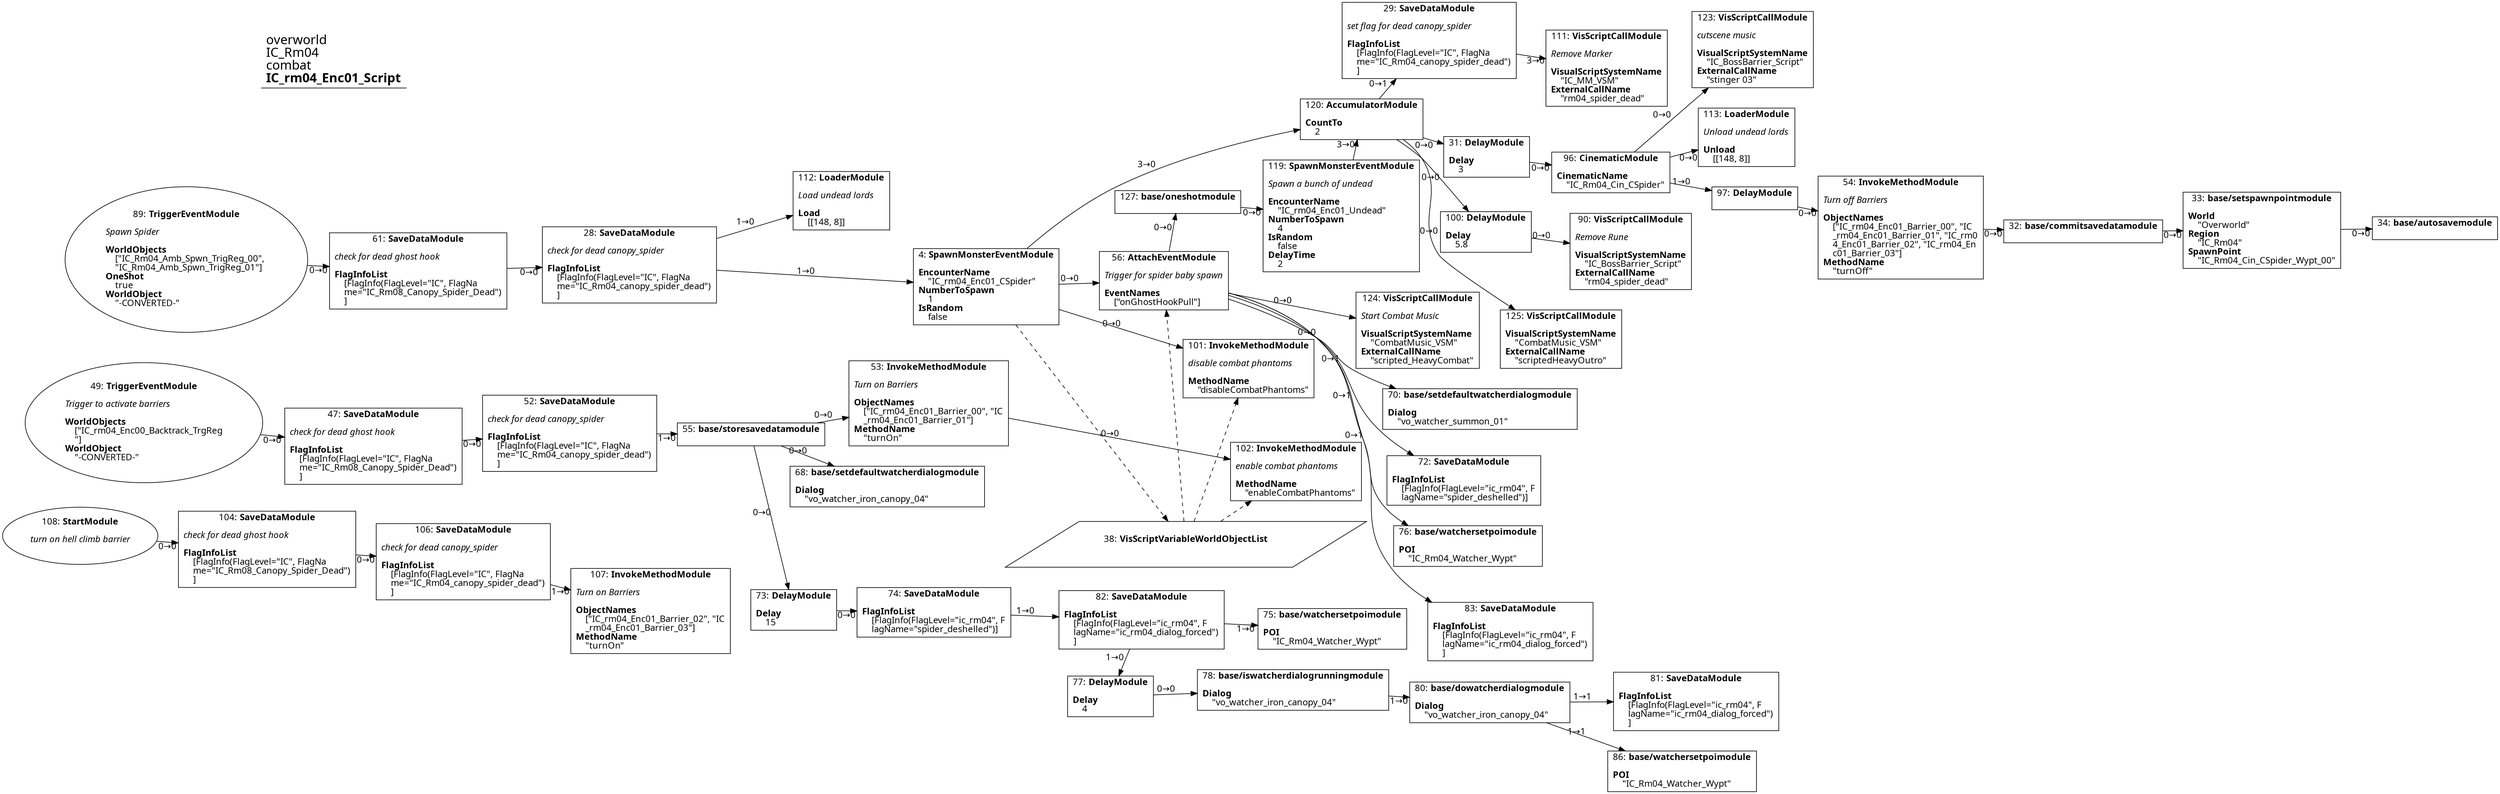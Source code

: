 digraph {
    layout = fdp;
    overlap = prism;
    sep = "+16";
    splines = spline;

    node [ shape = box ];

    graph [ fontname = "Segoe UI" ];
    node [ fontname = "Segoe UI" ];
    edge [ fontname = "Segoe UI" ];

    4 [ label = <4: <b>SpawnMonsterEventModule</b><br/><br/><b>EncounterName</b><br align="left"/>    &quot;IC_rm04_Enc01_CSpider&quot;<br align="left"/><b>NumberToSpawn</b><br align="left"/>    1<br align="left"/><b>IsRandom</b><br align="left"/>    false<br align="left"/>> ];
    4 [ pos = "0.80700004,-0.296!" ];
    4 -> 56 [ label = "0→0" ];
    4 -> 101 [ label = "0→0" ];
    4 -> 120 [ label = "3→0" ];
    4 -> 38 [ style = dashed ];

    28 [ label = <28: <b>SaveDataModule</b><br/><br/><i>check for dead canopy_spider<br align="left"/></i><br align="left"/><b>FlagInfoList</b><br align="left"/>    [FlagInfo(FlagLevel=&quot;IC&quot;, FlagNa<br align="left"/>    me=&quot;IC_Rm04_canopy_spider_dead&quot;)<br align="left"/>    ]<br align="left"/>> ];
    28 [ pos = "0.030000001,-0.273!" ];
    28 -> 112 [ label = "1→0" ];
    28 -> 4 [ label = "1→0" ];

    29 [ label = <29: <b>SaveDataModule</b><br/><br/><i>set flag for dead canopy_spider<br align="left"/></i><br align="left"/><b>FlagInfoList</b><br align="left"/>    [FlagInfo(FlagLevel=&quot;IC&quot;, FlagNa<br align="left"/>    me=&quot;IC_Rm04_canopy_spider_dead&quot;)<br align="left"/>    ]<br align="left"/>> ];
    29 [ pos = "2.1950002,0.42200002!" ];
    29 -> 111 [ label = "3→0" ];

    31 [ label = <31: <b>DelayModule</b><br/><br/><b>Delay</b><br align="left"/>    3<br align="left"/>> ];
    31 [ pos = "2.1910002,0.194!" ];
    31 -> 96 [ label = "0→0" ];

    32 [ label = <32: <b>base/commitsavedatamodule</b><br/><br/>> ];
    32 [ pos = "2.996,0.171!" ];
    32 -> 33 [ label = "0→0" ];

    33 [ label = <33: <b>base/setspawnpointmodule</b><br/><br/><b>World</b><br align="left"/>    &quot;Overworld&quot;<br align="left"/><b>Region</b><br align="left"/>    &quot;IC_Rm04&quot;<br align="left"/><b>SpawnPoint</b><br align="left"/>    &quot;IC_Rm04_Cin_CSpider_Wypt_00&quot;<br align="left"/>> ];
    33 [ pos = "3.232,0.171!" ];
    33 -> 34 [ label = "0→0" ];

    34 [ label = <34: <b>base/autosavemodule</b><br/><br/>> ];
    34 [ pos = "3.4450002,0.171!" ];

    38 [ label = <38: <b>VisScriptVariableWorldObjectList</b><br/><br/>> ];
    38 [ shape = parallelogram ]
    38 [ pos = "1.138,-0.781!" ];

    47 [ label = <47: <b>SaveDataModule</b><br/><br/><i>check for dead ghost hook<br align="left"/></i><br align="left"/><b>FlagInfoList</b><br align="left"/>    [FlagInfo(FlagLevel=&quot;IC&quot;, FlagNa<br align="left"/>    me=&quot;IC_Rm08_Canopy_Spider_Dead&quot;)<br align="left"/>    ]<br align="left"/>> ];
    47 [ pos = "-0.22500001,-0.65400004!" ];
    47 -> 52 [ label = "0→0" ];

    49 [ label = <49: <b>TriggerEventModule</b><br/><br/><i>Trigger to activate barriers<br align="left"/></i><br align="left"/><b>WorldObjects</b><br align="left"/>    [&quot;IC_rm04_Enc00_Backtrack_TrgReg<br align="left"/>    &quot;]<br align="left"/><b>WorldObject</b><br align="left"/>    &quot;-CONVERTED-&quot;<br align="left"/>> ];
    49 [ shape = oval ]
    49 [ pos = "-0.50200003,-0.65400004!" ];
    49 -> 47 [ label = "0→0" ];

    52 [ label = <52: <b>SaveDataModule</b><br/><br/><i>check for dead canopy_spider<br align="left"/></i><br align="left"/><b>FlagInfoList</b><br align="left"/>    [FlagInfo(FlagLevel=&quot;IC&quot;, FlagNa<br align="left"/>    me=&quot;IC_Rm04_canopy_spider_dead&quot;)<br align="left"/>    ]<br align="left"/>> ];
    52 [ pos = "0.010000001,-0.65400004!" ];
    52 -> 55 [ label = "1→0" ];

    53 [ label = <53: <b>InvokeMethodModule</b><br/><br/><i>Turn on Barriers<br align="left"/></i><br align="left"/><b>ObjectNames</b><br align="left"/>    [&quot;IC_rm04_Enc01_Barrier_00&quot;, &quot;IC<br align="left"/>    _rm04_Enc01_Barrier_01&quot;]<br align="left"/><b>MethodName</b><br align="left"/>    &quot;turnOn&quot;<br align="left"/>> ];
    53 [ pos = "0.526,-0.67700005!" ];
    53 -> 102 [ label = "0→0" ];

    54 [ label = <54: <b>InvokeMethodModule</b><br/><br/><i>Turn off Barriers<br align="left"/></i><br align="left"/><b>ObjectNames</b><br align="left"/>    [&quot;IC_rm04_Enc01_Barrier_00&quot;, &quot;IC<br align="left"/>    _rm04_Enc01_Barrier_01&quot;, &quot;IC_rm0<br align="left"/>    4_Enc01_Barrier_02&quot;, &quot;IC_rm04_En<br align="left"/>    c01_Barrier_03&quot;]<br align="left"/><b>MethodName</b><br align="left"/>    &quot;turnOff&quot;<br align="left"/>> ];
    54 [ pos = "2.7930002,0.171!" ];
    54 -> 32 [ label = "0→0" ];

    55 [ label = <55: <b>base/storesavedatamodule</b><br/><br/>> ];
    55 [ pos = "0.24200001,-0.67700005!" ];
    55 -> 68 [ label = "0→0" ];
    55 -> 73 [ label = "0→0" ];
    55 -> 53 [ label = "0→0" ];

    56 [ label = <56: <b>AttachEventModule</b><br/><br/><i>Trigger for spider baby spawn<br align="left"/></i><br align="left"/><b>EventNames</b><br align="left"/>    [&quot;onGhostHookPull&quot;]<br align="left"/>> ];
    56 [ pos = "1.353,-0.29500002!" ];
    56 -> 70 [ label = "0→0" ];
    56 -> 72 [ label = "0→1" ];
    56 -> 76 [ label = "0→1" ];
    56 -> 83 [ label = "0→1" ];
    56 -> 124 [ label = "0→0" ];
    56 -> 127 [ label = "0→0" ];
    38 -> 56 [ style = dashed ];

    61 [ label = <61: <b>SaveDataModule</b><br/><br/><i>check for dead ghost hook<br align="left"/></i><br align="left"/><b>FlagInfoList</b><br align="left"/>    [FlagInfo(FlagLevel=&quot;IC&quot;, FlagNa<br align="left"/>    me=&quot;IC_Rm08_Canopy_Spider_Dead&quot;)<br align="left"/>    ]<br align="left"/>> ];
    61 [ pos = "-0.21000001,-0.273!" ];
    61 -> 28 [ label = "0→0" ];

    68 [ label = <68: <b>base/setdefaultwatcherdialogmodule</b><br/><br/><b>Dialog</b><br align="left"/>    &quot;vo_watcher_iron_canopy_04&quot;<br align="left"/>> ];
    68 [ pos = "0.52500004,-0.84200007!" ];

    70 [ label = <70: <b>base/setdefaultwatcherdialogmodule</b><br/><br/><b>Dialog</b><br align="left"/>    &quot;vo_watcher_summon_01&quot;<br align="left"/>> ];
    70 [ pos = "1.6530001,-0.60800004!" ];

    72 [ label = <72: <b>SaveDataModule</b><br/><br/><b>FlagInfoList</b><br align="left"/>    [FlagInfo(FlagLevel=&quot;ic_rm04&quot;, F<br align="left"/>    lagName=&quot;spider_deshelled&quot;)]<br align="left"/>> ];
    72 [ pos = "1.6560001,-0.69100004!" ];

    73 [ label = <73: <b>DelayModule</b><br/><br/><b>Delay</b><br align="left"/>    15<br align="left"/>> ];
    73 [ pos = "0.52900004,-0.97300005!" ];
    73 -> 74 [ label = "0→0" ];

    74 [ label = <74: <b>SaveDataModule</b><br/><br/><b>FlagInfoList</b><br align="left"/>    [FlagInfo(FlagLevel=&quot;ic_rm04&quot;, F<br align="left"/>    lagName=&quot;spider_deshelled&quot;)]<br align="left"/>> ];
    74 [ pos = "0.698,-0.97300005!" ];
    74 -> 82 [ label = "1→0" ];

    75 [ label = <75: <b>base/watchersetpoimodule</b><br/><br/><b>POI</b><br align="left"/>    &quot;IC_Rm04_Watcher_Wypt&quot;<br align="left"/>> ];
    75 [ pos = "1.1930001,-1.019!" ];

    76 [ label = <76: <b>base/watchersetpoimodule</b><br/><br/><b>POI</b><br align="left"/>    &quot;IC_Rm04_Watcher_Wypt&quot;<br align="left"/>> ];
    76 [ pos = "1.6550001,-0.84800005!" ];

    77 [ label = <77: <b>DelayModule</b><br/><br/><b>Delay</b><br align="left"/>    4<br align="left"/>> ];
    77 [ pos = "1.195,-1.148!" ];
    77 -> 78 [ label = "0→0" ];

    78 [ label = <78: <b>base/iswatcherdialogrunningmodule</b><br/><br/><b>Dialog</b><br align="left"/>    &quot;vo_watcher_iron_canopy_04&quot;<br align="left"/>> ];
    78 [ pos = "1.3720001,-1.148!" ];
    78 -> 80 [ label = "1→0" ];

    80 [ label = <80: <b>base/dowatcherdialogmodule</b><br/><br/><b>Dialog</b><br align="left"/>    &quot;vo_watcher_iron_canopy_04&quot;<br align="left"/>> ];
    80 [ pos = "1.682,-1.171!" ];
    80 -> 81 [ label = "1→1" ];
    80 -> 86 [ label = "1→1" ];

    81 [ label = <81: <b>SaveDataModule</b><br/><br/><b>FlagInfoList</b><br align="left"/>    [FlagInfo(FlagLevel=&quot;ic_rm04&quot;, F<br align="left"/>    lagName=&quot;ic_rm04_dialog_forced&quot;)<br align="left"/>    ]<br align="left"/>> ];
    81 [ pos = "1.9340001,-1.171!" ];

    82 [ label = <82: <b>SaveDataModule</b><br/><br/><b>FlagInfoList</b><br align="left"/>    [FlagInfo(FlagLevel=&quot;ic_rm04&quot;, F<br align="left"/>    lagName=&quot;ic_rm04_dialog_forced&quot;)<br align="left"/>    ]<br align="left"/>> ];
    82 [ pos = "0.94000006,-0.99600005!" ];
    82 -> 75 [ label = "1→0" ];
    82 -> 77 [ label = "1→0" ];

    83 [ label = <83: <b>SaveDataModule</b><br/><br/><b>FlagInfoList</b><br align="left"/>    [FlagInfo(FlagLevel=&quot;ic_rm04&quot;, F<br align="left"/>    lagName=&quot;ic_rm04_dialog_forced&quot;)<br align="left"/>    ]<br align="left"/>> ];
    83 [ pos = "1.6560001,-0.94900006!" ];

    86 [ label = <86: <b>base/watchersetpoimodule</b><br/><br/><b>POI</b><br align="left"/>    &quot;IC_Rm04_Watcher_Wypt&quot;<br align="left"/>> ];
    86 [ pos = "1.9340001,-1.3230001!" ];

    89 [ label = <89: <b>TriggerEventModule</b><br/><br/><i>Spawn Spider<br align="left"/></i><br align="left"/><b>WorldObjects</b><br align="left"/>    [&quot;IC_Rm04_Amb_Spwn_TrigReg_00&quot;, <br align="left"/>    &quot;IC_Rm04_Amb_Spwn_TrigReg_01&quot;]<br align="left"/><b>OneShot</b><br align="left"/>    true<br align="left"/><b>WorldObject</b><br align="left"/>    &quot;-CONVERTED-&quot;<br align="left"/>> ];
    89 [ shape = oval ]
    89 [ pos = "-0.53000003,-0.273!" ];
    89 -> 61 [ label = "0→0" ];

    90 [ label = <90: <b>VisScriptCallModule</b><br/><br/><i>Remove Rune<br align="left"/></i><br align="left"/><b>VisualScriptSystemName</b><br align="left"/>    &quot;IC_BossBarrier_Script&quot;<br align="left"/><b>ExternalCallName</b><br align="left"/>    &quot;rm04_spider_dead&quot;<br align="left"/>> ];
    90 [ pos = "2.407,0.022000002!" ];

    96 [ label = <96: <b>CinematicModule</b><br/><br/><b>CinematicName</b><br align="left"/>    &quot;IC_Rm04_Cin_CSpider&quot;<br align="left"/>> ];
    96 [ pos = "2.4050002,0.194!" ];
    96 -> 113 [ label = "0→0" ];
    96 -> 97 [ label = "1→0" ];
    96 -> 123 [ label = "0→0" ];

    97 [ label = <97: <b>DelayModule</b><br/><br/>> ];
    97 [ pos = "2.631,0.171!" ];
    97 -> 54 [ label = "0→0" ];

    100 [ label = <100: <b>DelayModule</b><br/><br/><b>Delay</b><br align="left"/>    5.8<br align="left"/>> ];
    100 [ pos = "2.193,0.022000002!" ];
    100 -> 90 [ label = "0→0" ];

    101 [ label = <101: <b>InvokeMethodModule</b><br/><br/><i>disable combat phantoms<br align="left"/></i><br align="left"/><b>MethodName</b><br align="left"/>    &quot;disableCombatPhantoms&quot;<br align="left"/>> ];
    101 [ pos = "1.365,-0.514!" ];
    38 -> 101 [ style = dashed ];

    102 [ label = <102: <b>InvokeMethodModule</b><br/><br/><i>enable combat phantoms<br align="left"/></i><br align="left"/><b>MethodName</b><br align="left"/>    &quot;enableCombatPhantoms&quot;<br align="left"/>> ];
    102 [ pos = "1.373,-0.697!" ];
    38 -> 102 [ style = dashed ];

    104 [ label = <104: <b>SaveDataModule</b><br/><br/><i>check for dead ghost hook<br align="left"/></i><br align="left"/><b>FlagInfoList</b><br align="left"/>    [FlagInfo(FlagLevel=&quot;IC&quot;, FlagNa<br align="left"/>    me=&quot;IC_Rm08_Canopy_Spider_Dead&quot;)<br align="left"/>    ]<br align="left"/>> ];
    104 [ pos = "-0.31800002,-0.94000006!" ];
    104 -> 106 [ label = "0→0" ];

    106 [ label = <106: <b>SaveDataModule</b><br/><br/><i>check for dead canopy_spider<br align="left"/></i><br align="left"/><b>FlagInfoList</b><br align="left"/>    [FlagInfo(FlagLevel=&quot;IC&quot;, FlagNa<br align="left"/>    me=&quot;IC_Rm04_canopy_spider_dead&quot;)<br align="left"/>    ]<br align="left"/>> ];
    106 [ pos = "-0.082,-0.96300006!" ];
    106 -> 107 [ label = "1→0" ];

    107 [ label = <107: <b>InvokeMethodModule</b><br/><br/><i>Turn on Barriers<br align="left"/></i><br align="left"/><b>ObjectNames</b><br align="left"/>    [&quot;IC_rm04_Enc01_Barrier_02&quot;, &quot;IC<br align="left"/>    _rm04_Enc01_Barrier_03&quot;]<br align="left"/><b>MethodName</b><br align="left"/>    &quot;turnOn&quot;<br align="left"/>> ];
    107 [ pos = "0.155,-1.0090001!" ];

    108 [ label = <108: <b>StartModule</b><br/><br/><i>turn on hell climb barrier<br align="left"/></i><br align="left"/>> ];
    108 [ shape = oval ]
    108 [ pos = "-0.521,-0.94100004!" ];
    108 -> 104 [ label = "0→0" ];

    111 [ label = <111: <b>VisScriptCallModule</b><br/><br/><i>Remove Marker<br align="left"/></i><br align="left"/><b>VisualScriptSystemName</b><br align="left"/>    &quot;IC_MM_VSM&quot;<br align="left"/><b>ExternalCallName</b><br align="left"/>    &quot;rm04_spider_dead&quot;<br align="left"/>> ];
    111 [ pos = "2.4290001,0.37600002!" ];

    112 [ label = <112: <b>LoaderModule</b><br/><br/><i>Load undead lords<br align="left"/></i><br align="left"/><b>Load</b><br align="left"/>    [[148, 8]]<br align="left"/>> ];
    112 [ pos = "0.291,-0.172!" ];

    113 [ label = <113: <b>LoaderModule</b><br/><br/><i>Unload undead lords<br align="left"/></i><br align="left"/><b>Unload</b><br align="left"/>    [[148, 8]]<br align="left"/>> ];
    113 [ pos = "2.631,0.30100003!" ];

    119 [ label = <119: <b>SpawnMonsterEventModule</b><br/><br/><i>Spawn a bunch of undead<br align="left"/></i><br align="left"/><b>EncounterName</b><br align="left"/>    &quot;IC_rm04_Enc01_Undead&quot;<br align="left"/><b>NumberToSpawn</b><br align="left"/>    4<br align="left"/><b>IsRandom</b><br align="left"/>    false<br align="left"/><b>DelayTime</b><br align="left"/>    2<br align="left"/>> ];
    119 [ pos = "1.6850001,-0.105000004!" ];
    119 -> 120 [ label = "3→0" ];

    120 [ label = <120: <b>AccumulatorModule</b><br/><br/><b>CountTo</b><br align="left"/>    2<br align="left"/>> ];
    120 [ pos = "1.8980001,0.19500001!" ];
    120 -> 100 [ label = "0→0" ];
    120 -> 31 [ label = "0→0" ];
    120 -> 29 [ label = "0→1" ];
    120 -> 125 [ label = "0→0" ];

    123 [ label = <123: <b>VisScriptCallModule</b><br/><br/><i>cutscene music<br align="left"/></i><br align="left"/><b>VisualScriptSystemName</b><br align="left"/>    &quot;IC_BossBarrier_Script&quot;<br align="left"/><b>ExternalCallName</b><br align="left"/>    &quot;stinger 03&quot;<br align="left"/>> ];
    123 [ pos = "2.628,0.38700002!" ];

    124 [ label = <124: <b>VisScriptCallModule</b><br/><br/><i>Start Combat Music<br align="left"/></i><br align="left"/><b>VisualScriptSystemName</b><br align="left"/>    &quot;CombatMusic_VSM&quot;<br align="left"/><b>ExternalCallName</b><br align="left"/>    &quot;scripted_HeavyCombat&quot;<br align="left"/>> ];
    124 [ pos = "1.6620001,-0.455!" ];

    125 [ label = <125: <b>VisScriptCallModule</b><br/><br/><b>VisualScriptSystemName</b><br align="left"/>    &quot;CombatMusic_VSM&quot;<br align="left"/><b>ExternalCallName</b><br align="left"/>    &quot;scriptedHeavyOutro&quot;<br align="left"/>> ];
    125 [ pos = "2.193,-0.25300002!" ];

    127 [ label = <127: <b>base/oneshotmodule</b><br/><br/>> ];
    127 [ pos = "1.521,-0.105000004!" ];
    127 -> 119 [ label = "0→0" ];

    title [ pos = "-0.531,0.423!" ];
    title [ shape = underline ];
    title [ label = <<font point-size="20">overworld<br align="left"/>IC_Rm04<br align="left"/>combat<br align="left"/><b>IC_rm04_Enc01_Script</b><br align="left"/></font>> ];
}
